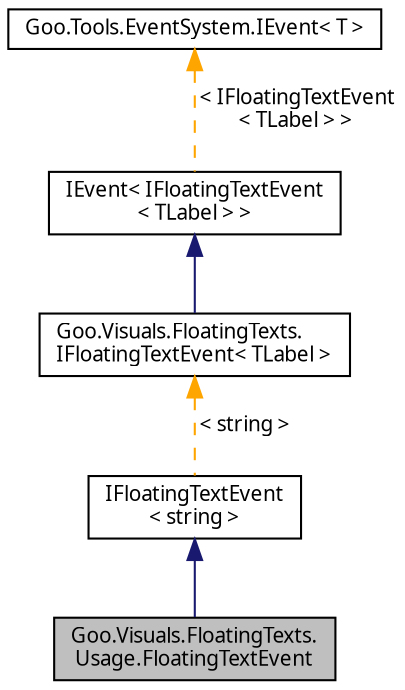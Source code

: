 digraph "Goo.Visuals.FloatingTexts.Usage.FloatingTextEvent"
{
 // LATEX_PDF_SIZE
  edge [fontname="Calibrii",fontsize="10",labelfontname="Calibrii",labelfontsize="10"];
  node [fontname="Calibrii",fontsize="10",shape=record];
  Node1 [label="Goo.Visuals.FloatingTexts.\lUsage.FloatingTextEvent",height=0.2,width=0.4,color="black", fillcolor="grey75", style="filled", fontcolor="black",tooltip=" "];
  Node2 -> Node1 [dir="back",color="midnightblue",fontsize="10",style="solid",fontname="Calibrii"];
  Node2 [label="IFloatingTextEvent\l\< string \>",height=0.2,width=0.4,color="black", fillcolor="white", style="filled",URL="$d5/d47/interfaceGoo_1_1Visuals_1_1FloatingTexts_1_1IFloatingTextEvent.html",tooltip=" "];
  Node3 -> Node2 [dir="back",color="orange",fontsize="10",style="dashed",label=" \< string \>" ,fontname="Calibrii"];
  Node3 [label="Goo.Visuals.FloatingTexts.\lIFloatingTextEvent\< TLabel \>",height=0.2,width=0.4,color="black", fillcolor="white", style="filled",URL="$d5/d47/interfaceGoo_1_1Visuals_1_1FloatingTexts_1_1IFloatingTextEvent.html",tooltip=" "];
  Node4 -> Node3 [dir="back",color="midnightblue",fontsize="10",style="solid",fontname="Calibrii"];
  Node4 [label="IEvent\< IFloatingTextEvent\l\< TLabel \> \>",height=0.2,width=0.4,color="black", fillcolor="white", style="filled",URL="$da/df2/interfaceGoo_1_1Tools_1_1EventSystem_1_1IEvent.html",tooltip=" "];
  Node5 -> Node4 [dir="back",color="orange",fontsize="10",style="dashed",label=" \< IFloatingTextEvent\l\< TLabel \> \>" ,fontname="Calibrii"];
  Node5 [label="Goo.Tools.EventSystem.IEvent\< T \>",height=0.2,width=0.4,color="black", fillcolor="white", style="filled",URL="$da/df2/interfaceGoo_1_1Tools_1_1EventSystem_1_1IEvent.html",tooltip=" "];
}
